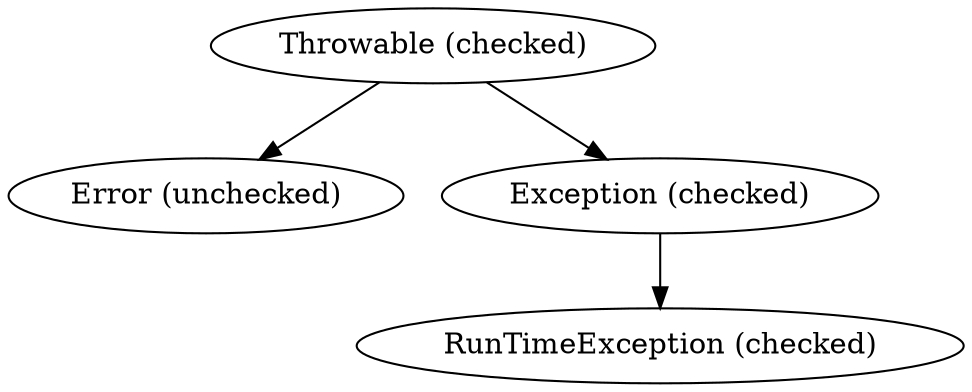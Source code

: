 digraph graphname {
    "Throwable (checked)" -> "Error (unchecked)"
    "Throwable (checked)" -> "Exception (checked)"
    "Exception (checked)" -> "RunTimeException (checked)"
}